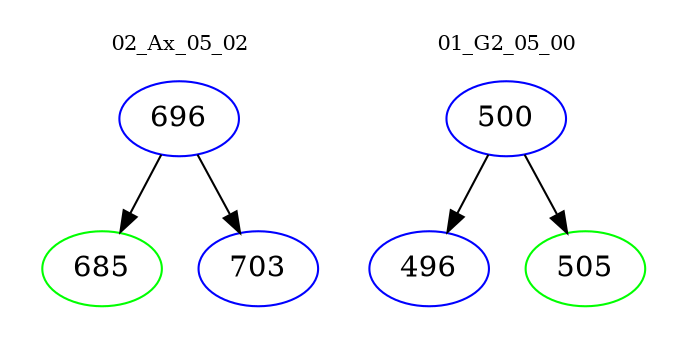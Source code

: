 digraph{
subgraph cluster_0 {
color = white
label = "02_Ax_05_02";
fontsize=10;
T0_696 [label="696", color="blue"]
T0_696 -> T0_685 [color="black"]
T0_685 [label="685", color="green"]
T0_696 -> T0_703 [color="black"]
T0_703 [label="703", color="blue"]
}
subgraph cluster_1 {
color = white
label = "01_G2_05_00";
fontsize=10;
T1_500 [label="500", color="blue"]
T1_500 -> T1_496 [color="black"]
T1_496 [label="496", color="blue"]
T1_500 -> T1_505 [color="black"]
T1_505 [label="505", color="green"]
}
}
